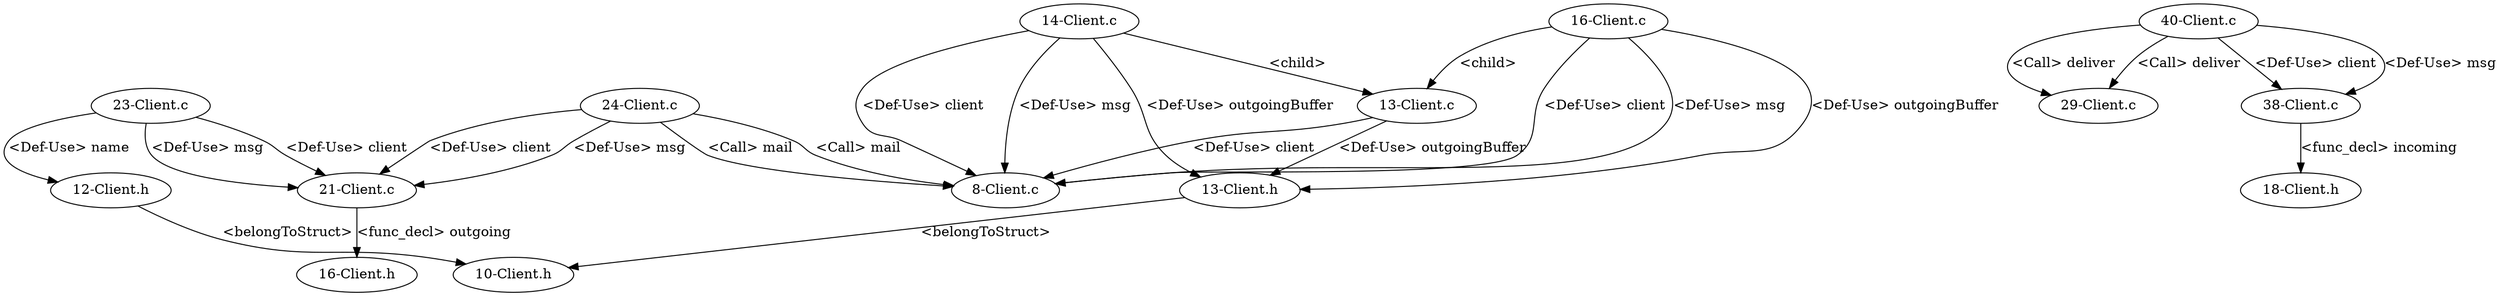 digraph {
1 [label = "8-Client.c"];
2 [label = "13-Client.c"];
2 -> 1[label="<Def-Use> client"];
3 [label = "14-Client.c"];
3 -> 1[label="<Def-Use> client"];
3 -> 1[label="<Def-Use> msg"];
3 -> 2[label="<child>"];
4 [label = "16-Client.c"];
4 -> 1[label="<Def-Use> client"];
4 -> 2[label="<child>"];
4 -> 1[label="<Def-Use> msg"];
5 [label = "21-Client.c"];
6 [label = "23-Client.c"];
6 -> 5[label="<Def-Use> msg"];
6 -> 5[label="<Def-Use> client"];
7 [label = "24-Client.c"];
7 -> 1[label="<Call> mail"];
7 -> 5[label="<Def-Use> client"];
7 -> 5[label="<Def-Use> msg"];
8 [label = "29-Client.c"];
9 [label = "38-Client.c"];
10 [label = "40-Client.c"];
10 -> 8[label="<Call> deliver"];
10 -> 9[label="<Def-Use> client"];
10 -> 9[label="<Def-Use> msg"];
11 [label = "10-Client.h"];
12 [label = "12-Client.h"];
13 [label = "13-Client.h"];
13 -> 11[label="<belongToStruct>"];
12 -> 11[label="<belongToStruct>"];
14 [label = "16-Client.h"];
15 [label = "18-Client.h"];
10 -> 8[label="<Call> deliver"];
6 -> 12[label="<Def-Use> name"];
2 -> 13[label="<Def-Use> outgoingBuffer"];
4 -> 13[label="<Def-Use> outgoingBuffer"];
7 -> 1[label="<Call> mail"];
3 -> 13[label="<Def-Use> outgoingBuffer"];
9 -> 15[label="<func_decl> incoming"];
5 -> 14[label="<func_decl> outgoing"];
}